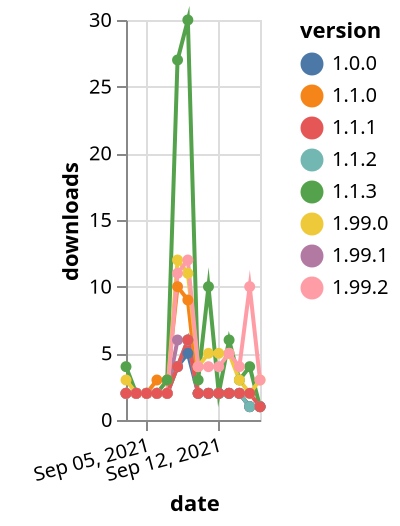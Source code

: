 {"$schema": "https://vega.github.io/schema/vega-lite/v5.json", "description": "A simple bar chart with embedded data.", "data": {"values": [{"date": "2021-09-03", "total": 4356, "delta": 2, "version": "1.1.0"}, {"date": "2021-09-04", "total": 4358, "delta": 2, "version": "1.1.0"}, {"date": "2021-09-05", "total": 4360, "delta": 2, "version": "1.1.0"}, {"date": "2021-09-06", "total": 4363, "delta": 3, "version": "1.1.0"}, {"date": "2021-09-07", "total": 4366, "delta": 3, "version": "1.1.0"}, {"date": "2021-09-08", "total": 4376, "delta": 10, "version": "1.1.0"}, {"date": "2021-09-09", "total": 4385, "delta": 9, "version": "1.1.0"}, {"date": "2021-09-10", "total": 4387, "delta": 2, "version": "1.1.0"}, {"date": "2021-09-11", "total": 4389, "delta": 2, "version": "1.1.0"}, {"date": "2021-09-12", "total": 4391, "delta": 2, "version": "1.1.0"}, {"date": "2021-09-13", "total": 4393, "delta": 2, "version": "1.1.0"}, {"date": "2021-09-14", "total": 4395, "delta": 2, "version": "1.1.0"}, {"date": "2021-09-15", "total": 4396, "delta": 1, "version": "1.1.0"}, {"date": "2021-09-16", "total": 4397, "delta": 1, "version": "1.1.0"}, {"date": "2021-09-03", "total": 4783, "delta": 4, "version": "1.1.3"}, {"date": "2021-09-04", "total": 4785, "delta": 2, "version": "1.1.3"}, {"date": "2021-09-05", "total": 4787, "delta": 2, "version": "1.1.3"}, {"date": "2021-09-06", "total": 4789, "delta": 2, "version": "1.1.3"}, {"date": "2021-09-07", "total": 4792, "delta": 3, "version": "1.1.3"}, {"date": "2021-09-08", "total": 4819, "delta": 27, "version": "1.1.3"}, {"date": "2021-09-09", "total": 4849, "delta": 30, "version": "1.1.3"}, {"date": "2021-09-10", "total": 4852, "delta": 3, "version": "1.1.3"}, {"date": "2021-09-11", "total": 4862, "delta": 10, "version": "1.1.3"}, {"date": "2021-09-12", "total": 4864, "delta": 2, "version": "1.1.3"}, {"date": "2021-09-13", "total": 4870, "delta": 6, "version": "1.1.3"}, {"date": "2021-09-14", "total": 4873, "delta": 3, "version": "1.1.3"}, {"date": "2021-09-15", "total": 4877, "delta": 4, "version": "1.1.3"}, {"date": "2021-09-16", "total": 4878, "delta": 1, "version": "1.1.3"}, {"date": "2021-09-03", "total": 954, "delta": 2, "version": "1.99.1"}, {"date": "2021-09-04", "total": 956, "delta": 2, "version": "1.99.1"}, {"date": "2021-09-05", "total": 958, "delta": 2, "version": "1.99.1"}, {"date": "2021-09-06", "total": 960, "delta": 2, "version": "1.99.1"}, {"date": "2021-09-07", "total": 962, "delta": 2, "version": "1.99.1"}, {"date": "2021-09-08", "total": 968, "delta": 6, "version": "1.99.1"}, {"date": "2021-09-09", "total": 974, "delta": 6, "version": "1.99.1"}, {"date": "2021-09-10", "total": 976, "delta": 2, "version": "1.99.1"}, {"date": "2021-09-11", "total": 978, "delta": 2, "version": "1.99.1"}, {"date": "2021-09-12", "total": 980, "delta": 2, "version": "1.99.1"}, {"date": "2021-09-13", "total": 982, "delta": 2, "version": "1.99.1"}, {"date": "2021-09-14", "total": 984, "delta": 2, "version": "1.99.1"}, {"date": "2021-09-15", "total": 985, "delta": 1, "version": "1.99.1"}, {"date": "2021-09-16", "total": 986, "delta": 1, "version": "1.99.1"}, {"date": "2021-09-03", "total": 2804, "delta": 2, "version": "1.0.0"}, {"date": "2021-09-04", "total": 2806, "delta": 2, "version": "1.0.0"}, {"date": "2021-09-05", "total": 2808, "delta": 2, "version": "1.0.0"}, {"date": "2021-09-06", "total": 2810, "delta": 2, "version": "1.0.0"}, {"date": "2021-09-07", "total": 2812, "delta": 2, "version": "1.0.0"}, {"date": "2021-09-08", "total": 2816, "delta": 4, "version": "1.0.0"}, {"date": "2021-09-09", "total": 2821, "delta": 5, "version": "1.0.0"}, {"date": "2021-09-10", "total": 2823, "delta": 2, "version": "1.0.0"}, {"date": "2021-09-11", "total": 2825, "delta": 2, "version": "1.0.0"}, {"date": "2021-09-12", "total": 2827, "delta": 2, "version": "1.0.0"}, {"date": "2021-09-13", "total": 2829, "delta": 2, "version": "1.0.0"}, {"date": "2021-09-14", "total": 2831, "delta": 2, "version": "1.0.0"}, {"date": "2021-09-15", "total": 2832, "delta": 1, "version": "1.0.0"}, {"date": "2021-09-16", "total": 2833, "delta": 1, "version": "1.0.0"}, {"date": "2021-09-03", "total": 1438, "delta": 3, "version": "1.99.0"}, {"date": "2021-09-04", "total": 1440, "delta": 2, "version": "1.99.0"}, {"date": "2021-09-05", "total": 1442, "delta": 2, "version": "1.99.0"}, {"date": "2021-09-06", "total": 1444, "delta": 2, "version": "1.99.0"}, {"date": "2021-09-07", "total": 1446, "delta": 2, "version": "1.99.0"}, {"date": "2021-09-08", "total": 1458, "delta": 12, "version": "1.99.0"}, {"date": "2021-09-09", "total": 1469, "delta": 11, "version": "1.99.0"}, {"date": "2021-09-10", "total": 1473, "delta": 4, "version": "1.99.0"}, {"date": "2021-09-11", "total": 1478, "delta": 5, "version": "1.99.0"}, {"date": "2021-09-12", "total": 1483, "delta": 5, "version": "1.99.0"}, {"date": "2021-09-13", "total": 1488, "delta": 5, "version": "1.99.0"}, {"date": "2021-09-14", "total": 1491, "delta": 3, "version": "1.99.0"}, {"date": "2021-09-15", "total": 1493, "delta": 2, "version": "1.99.0"}, {"date": "2021-09-16", "total": 1496, "delta": 3, "version": "1.99.0"}, {"date": "2021-09-03", "total": 3358, "delta": 2, "version": "1.1.2"}, {"date": "2021-09-04", "total": 3360, "delta": 2, "version": "1.1.2"}, {"date": "2021-09-05", "total": 3362, "delta": 2, "version": "1.1.2"}, {"date": "2021-09-06", "total": 3364, "delta": 2, "version": "1.1.2"}, {"date": "2021-09-07", "total": 3366, "delta": 2, "version": "1.1.2"}, {"date": "2021-09-08", "total": 3370, "delta": 4, "version": "1.1.2"}, {"date": "2021-09-09", "total": 3376, "delta": 6, "version": "1.1.2"}, {"date": "2021-09-10", "total": 3378, "delta": 2, "version": "1.1.2"}, {"date": "2021-09-11", "total": 3380, "delta": 2, "version": "1.1.2"}, {"date": "2021-09-12", "total": 3382, "delta": 2, "version": "1.1.2"}, {"date": "2021-09-13", "total": 3384, "delta": 2, "version": "1.1.2"}, {"date": "2021-09-14", "total": 3386, "delta": 2, "version": "1.1.2"}, {"date": "2021-09-15", "total": 3387, "delta": 1, "version": "1.1.2"}, {"date": "2021-09-16", "total": 3388, "delta": 1, "version": "1.1.2"}, {"date": "2021-09-03", "total": 1519, "delta": 2, "version": "1.99.2"}, {"date": "2021-09-04", "total": 1521, "delta": 2, "version": "1.99.2"}, {"date": "2021-09-05", "total": 1523, "delta": 2, "version": "1.99.2"}, {"date": "2021-09-06", "total": 1525, "delta": 2, "version": "1.99.2"}, {"date": "2021-09-07", "total": 1527, "delta": 2, "version": "1.99.2"}, {"date": "2021-09-08", "total": 1538, "delta": 11, "version": "1.99.2"}, {"date": "2021-09-09", "total": 1550, "delta": 12, "version": "1.99.2"}, {"date": "2021-09-10", "total": 1554, "delta": 4, "version": "1.99.2"}, {"date": "2021-09-11", "total": 1558, "delta": 4, "version": "1.99.2"}, {"date": "2021-09-12", "total": 1562, "delta": 4, "version": "1.99.2"}, {"date": "2021-09-13", "total": 1567, "delta": 5, "version": "1.99.2"}, {"date": "2021-09-14", "total": 1571, "delta": 4, "version": "1.99.2"}, {"date": "2021-09-15", "total": 1581, "delta": 10, "version": "1.99.2"}, {"date": "2021-09-16", "total": 1584, "delta": 3, "version": "1.99.2"}, {"date": "2021-09-03", "total": 3329, "delta": 2, "version": "1.1.1"}, {"date": "2021-09-04", "total": 3331, "delta": 2, "version": "1.1.1"}, {"date": "2021-09-05", "total": 3333, "delta": 2, "version": "1.1.1"}, {"date": "2021-09-06", "total": 3335, "delta": 2, "version": "1.1.1"}, {"date": "2021-09-07", "total": 3337, "delta": 2, "version": "1.1.1"}, {"date": "2021-09-08", "total": 3341, "delta": 4, "version": "1.1.1"}, {"date": "2021-09-09", "total": 3347, "delta": 6, "version": "1.1.1"}, {"date": "2021-09-10", "total": 3349, "delta": 2, "version": "1.1.1"}, {"date": "2021-09-11", "total": 3351, "delta": 2, "version": "1.1.1"}, {"date": "2021-09-12", "total": 3353, "delta": 2, "version": "1.1.1"}, {"date": "2021-09-13", "total": 3355, "delta": 2, "version": "1.1.1"}, {"date": "2021-09-14", "total": 3357, "delta": 2, "version": "1.1.1"}, {"date": "2021-09-15", "total": 3359, "delta": 2, "version": "1.1.1"}, {"date": "2021-09-16", "total": 3360, "delta": 1, "version": "1.1.1"}]}, "width": "container", "mark": {"type": "line", "point": {"filled": true}}, "encoding": {"x": {"field": "date", "type": "temporal", "timeUnit": "yearmonthdate", "title": "date", "axis": {"labelAngle": -15}}, "y": {"field": "delta", "type": "quantitative", "title": "downloads"}, "color": {"field": "version", "type": "nominal"}, "tooltip": {"field": "delta"}}}